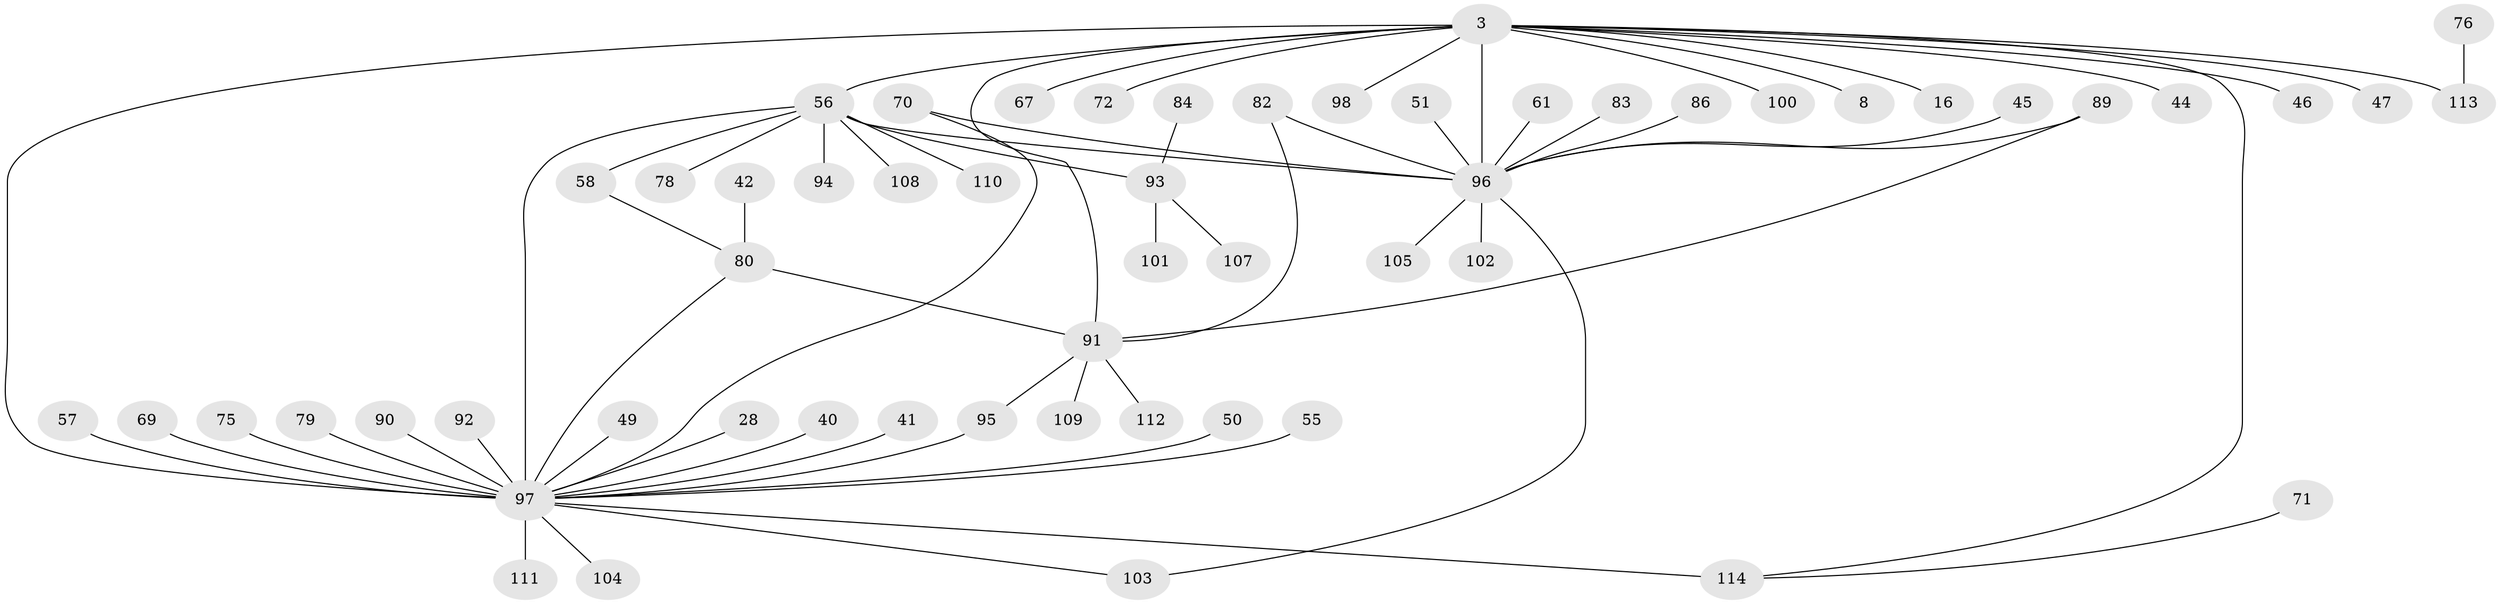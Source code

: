 // original degree distribution, {6: 0.03508771929824561, 8: 0.008771929824561403, 29: 0.008771929824561403, 5: 0.05263157894736842, 14: 0.008771929824561403, 16: 0.008771929824561403, 1: 0.5350877192982456, 3: 0.07894736842105263, 4: 0.05263157894736842, 2: 0.20175438596491227, 9: 0.008771929824561403}
// Generated by graph-tools (version 1.1) at 2025/48/03/09/25 04:48:19]
// undirected, 57 vertices, 66 edges
graph export_dot {
graph [start="1"]
  node [color=gray90,style=filled];
  3;
  8;
  16;
  28;
  40;
  41;
  42;
  44;
  45;
  46;
  47;
  49;
  50;
  51 [super="+43"];
  55;
  56 [super="+2+23"];
  57;
  58;
  61;
  67;
  69;
  70 [super="+48"];
  71;
  72;
  75;
  76;
  78;
  79;
  80 [super="+60+11"];
  82;
  83 [super="+6+13+37+54+62"];
  84;
  86 [super="+64"];
  89 [super="+74"];
  90;
  91 [super="+10"];
  92 [super="+87"];
  93 [super="+1+20+65"];
  94;
  95 [super="+73"];
  96 [super="+68+39"];
  97 [super="+77+34+31+81"];
  98;
  100;
  101;
  102 [super="+21"];
  103 [super="+30"];
  104;
  105;
  107;
  108;
  109;
  110;
  111 [super="+53+99"];
  112 [super="+106"];
  113 [super="+66"];
  114 [super="+4+27+63+88"];
  3 -- 8;
  3 -- 16;
  3 -- 44;
  3 -- 46;
  3 -- 47;
  3 -- 56 [weight=3];
  3 -- 67;
  3 -- 72;
  3 -- 91 [weight=2];
  3 -- 98;
  3 -- 100;
  3 -- 113 [weight=2];
  3 -- 114;
  3 -- 97 [weight=3];
  3 -- 96 [weight=4];
  28 -- 97;
  40 -- 97;
  41 -- 97;
  42 -- 80;
  45 -- 96;
  49 -- 97;
  50 -- 97;
  51 -- 96;
  55 -- 97;
  56 -- 108;
  56 -- 78;
  56 -- 110;
  56 -- 58;
  56 -- 93 [weight=2];
  56 -- 94;
  56 -- 97 [weight=4];
  56 -- 96;
  57 -- 97;
  58 -- 80;
  61 -- 96;
  69 -- 97;
  70 -- 97;
  70 -- 96;
  71 -- 114;
  75 -- 97;
  76 -- 113;
  79 -- 97;
  80 -- 97;
  80 -- 91 [weight=2];
  82 -- 91;
  82 -- 96;
  83 -- 96;
  84 -- 93;
  86 -- 96;
  89 -- 91;
  89 -- 96;
  90 -- 97;
  91 -- 109;
  91 -- 95;
  91 -- 112;
  92 -- 97;
  93 -- 107;
  93 -- 101;
  95 -- 97;
  96 -- 102;
  96 -- 103;
  96 -- 105;
  97 -- 103;
  97 -- 104;
  97 -- 111 [weight=2];
  97 -- 114 [weight=2];
}
